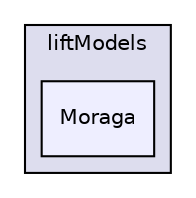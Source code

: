 digraph "applications/solvers/multiphase/twoPhaseEulerFoam/interfacialModels/liftModels/Moraga" {
  bgcolor=transparent;
  compound=true
  node [ fontsize="10", fontname="Helvetica"];
  edge [ labelfontsize="10", labelfontname="Helvetica"];
  subgraph clusterdir_1930af04ba8ca8c5e74b60dc9dc3e3d1 {
    graph [ bgcolor="#ddddee", pencolor="black", label="liftModels" fontname="Helvetica", fontsize="10", URL="dir_1930af04ba8ca8c5e74b60dc9dc3e3d1.html"]
  dir_db1f5921e2ea4e9ef8c8ca93b1ece5f9 [shape=box, label="Moraga", style="filled", fillcolor="#eeeeff", pencolor="black", URL="dir_db1f5921e2ea4e9ef8c8ca93b1ece5f9.html"];
  }
}
